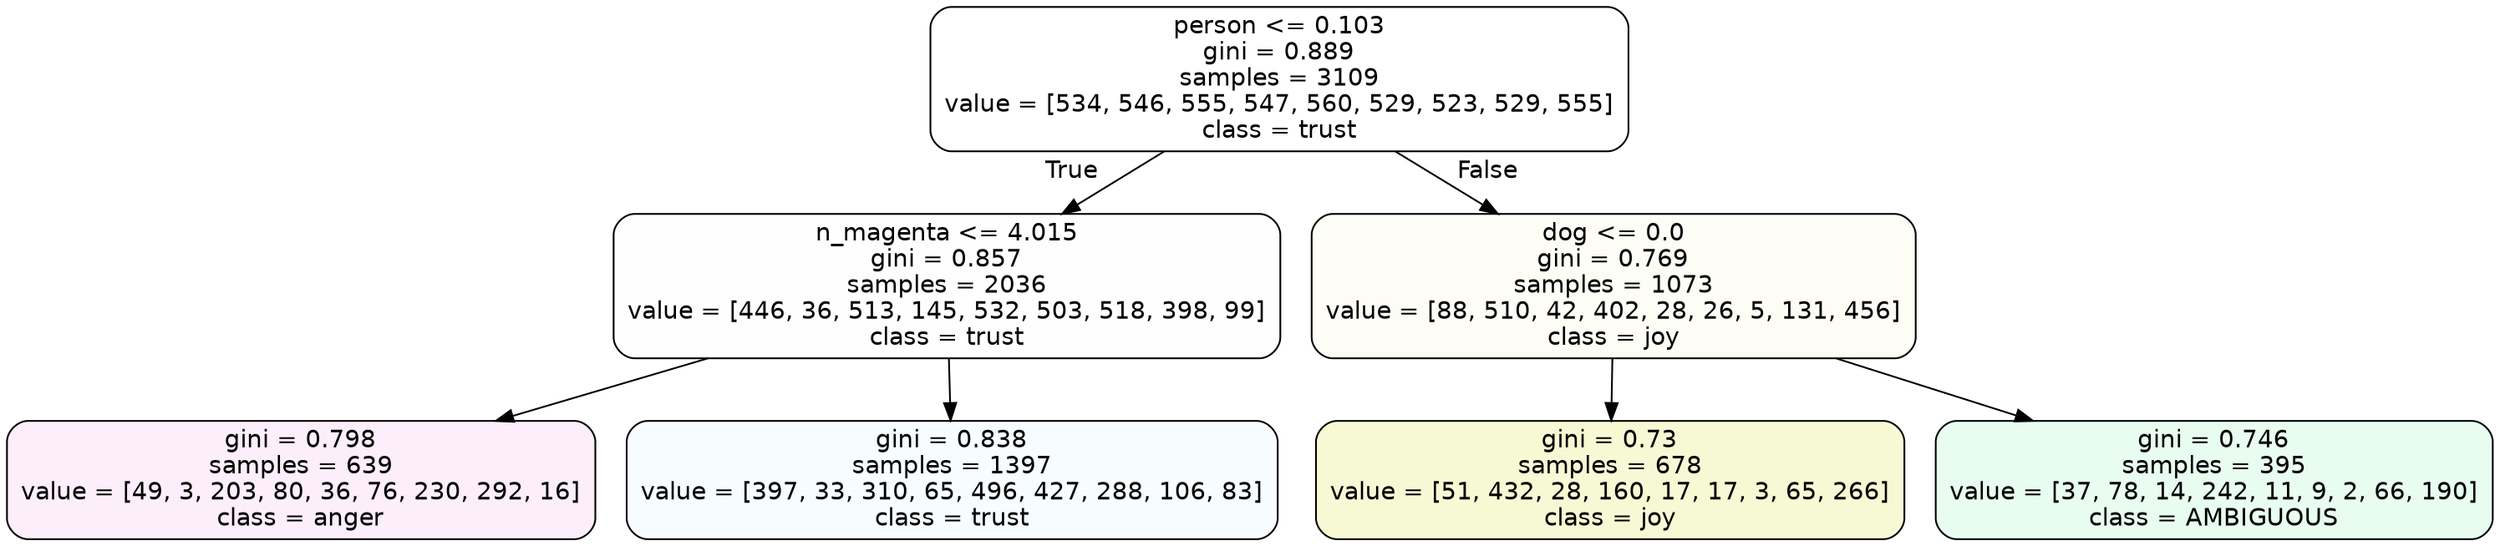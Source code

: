 digraph Tree {
node [shape=box, style="filled, rounded", color="black", fontname=helvetica] ;
edge [fontname=helvetica] ;
0 [label="person <= 0.103\ngini = 0.889\nsamples = 3109\nvalue = [534, 546, 555, 547, 560, 529, 523, 529, 555]\nclass = trust", fillcolor="#39d7e500"] ;
1 [label="n_magenta <= 4.015\ngini = 0.857\nsamples = 2036\nvalue = [446, 36, 513, 145, 532, 503, 518, 398, 99]\nclass = trust", fillcolor="#39d7e501"] ;
0 -> 1 [labeldistance=2.5, labelangle=45, headlabel="True"] ;
2 [label="gini = 0.798\nsamples = 639\nvalue = [49, 3, 203, 80, 36, 76, 230, 292, 16]\nclass = anger", fillcolor="#e539d715"] ;
1 -> 2 ;
3 [label="gini = 0.838\nsamples = 1397\nvalue = [397, 33, 310, 65, 496, 427, 288, 106, 83]\nclass = trust", fillcolor="#39d7e50a"] ;
1 -> 3 ;
4 [label="dog <= 0.0\ngini = 0.769\nsamples = 1073\nvalue = [88, 510, 42, 402, 28, 26, 5, 131, 456]\nclass = joy", fillcolor="#d7e5390b"] ;
0 -> 4 [labeldistance=2.5, labelangle=-45, headlabel="False"] ;
5 [label="gini = 0.73\nsamples = 678\nvalue = [51, 432, 28, 160, 17, 17, 3, 65, 266]\nclass = joy", fillcolor="#d7e53937"] ;
4 -> 5 ;
6 [label="gini = 0.746\nsamples = 395\nvalue = [37, 78, 14, 242, 11, 9, 2, 66, 190]\nclass = AMBIGUOUS", fillcolor="#39e5811d"] ;
4 -> 6 ;
}